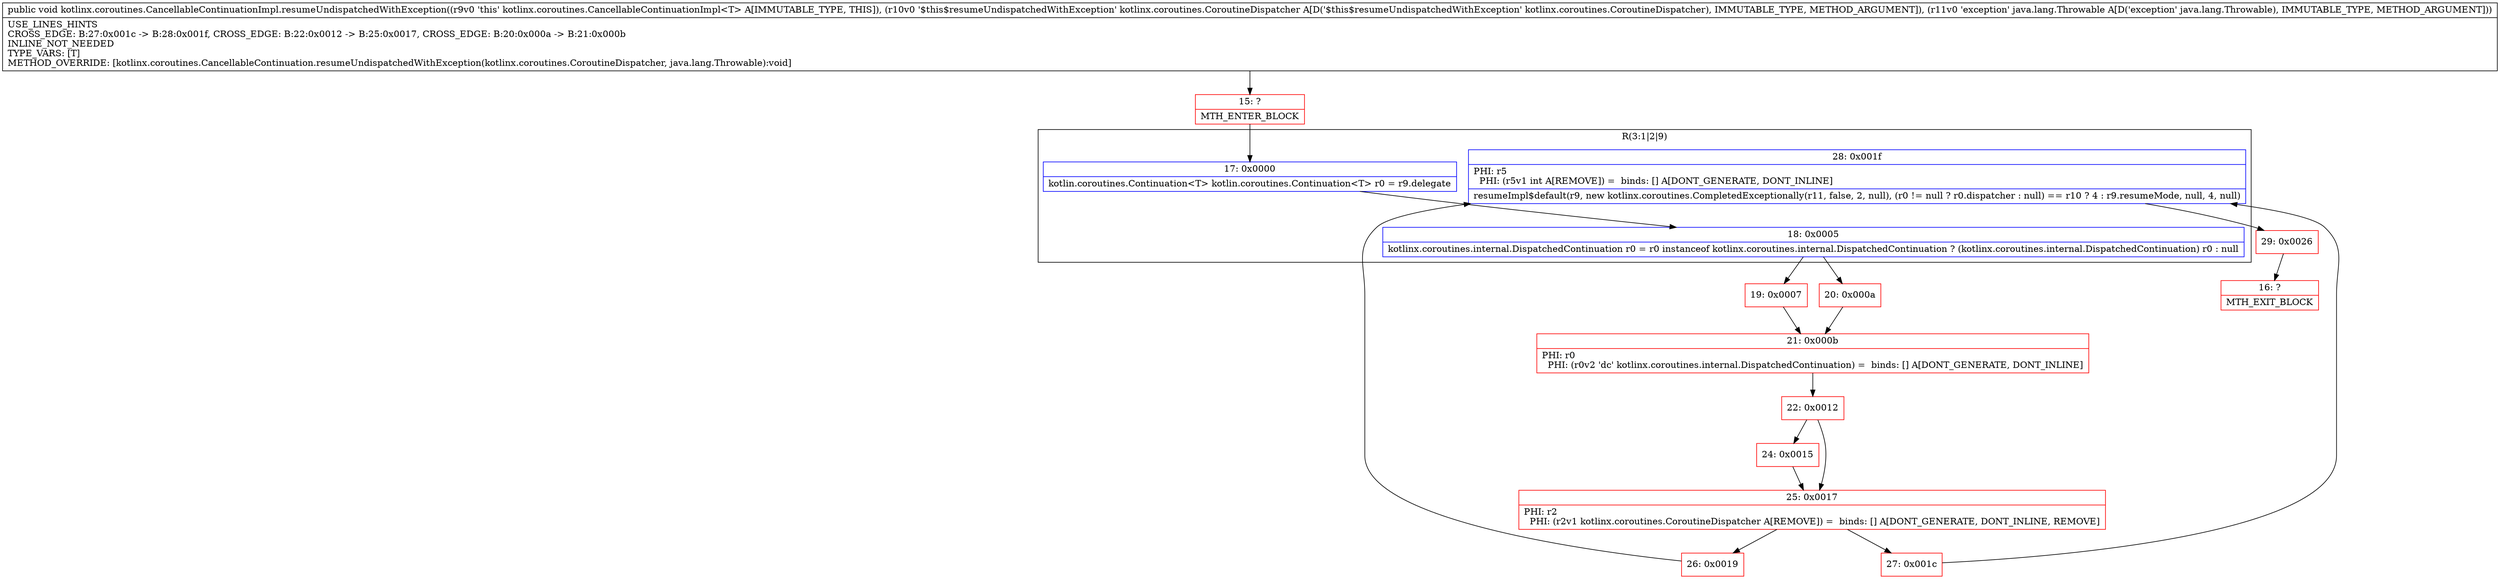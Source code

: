 digraph "CFG forkotlinx.coroutines.CancellableContinuationImpl.resumeUndispatchedWithException(Lkotlinx\/coroutines\/CoroutineDispatcher;Ljava\/lang\/Throwable;)V" {
subgraph cluster_Region_630839039 {
label = "R(3:1|2|9)";
node [shape=record,color=blue];
Node_17 [shape=record,label="{17\:\ 0x0000|kotlin.coroutines.Continuation\<T\> kotlin.coroutines.Continuation\<T\> r0 = r9.delegate\l}"];
Node_18 [shape=record,label="{18\:\ 0x0005|kotlinx.coroutines.internal.DispatchedContinuation r0 = r0 instanceof kotlinx.coroutines.internal.DispatchedContinuation ? (kotlinx.coroutines.internal.DispatchedContinuation) r0 : null\l}"];
Node_28 [shape=record,label="{28\:\ 0x001f|PHI: r5 \l  PHI: (r5v1 int A[REMOVE]) =  binds: [] A[DONT_GENERATE, DONT_INLINE]\l|resumeImpl$default(r9, new kotlinx.coroutines.CompletedExceptionally(r11, false, 2, null), (r0 != null ? r0.dispatcher : null) == r10 ? 4 : r9.resumeMode, null, 4, null)\l}"];
}
Node_15 [shape=record,color=red,label="{15\:\ ?|MTH_ENTER_BLOCK\l}"];
Node_19 [shape=record,color=red,label="{19\:\ 0x0007}"];
Node_21 [shape=record,color=red,label="{21\:\ 0x000b|PHI: r0 \l  PHI: (r0v2 'dc' kotlinx.coroutines.internal.DispatchedContinuation) =  binds: [] A[DONT_GENERATE, DONT_INLINE]\l}"];
Node_22 [shape=record,color=red,label="{22\:\ 0x0012}"];
Node_24 [shape=record,color=red,label="{24\:\ 0x0015}"];
Node_25 [shape=record,color=red,label="{25\:\ 0x0017|PHI: r2 \l  PHI: (r2v1 kotlinx.coroutines.CoroutineDispatcher A[REMOVE]) =  binds: [] A[DONT_GENERATE, DONT_INLINE, REMOVE]\l}"];
Node_26 [shape=record,color=red,label="{26\:\ 0x0019}"];
Node_29 [shape=record,color=red,label="{29\:\ 0x0026}"];
Node_16 [shape=record,color=red,label="{16\:\ ?|MTH_EXIT_BLOCK\l}"];
Node_27 [shape=record,color=red,label="{27\:\ 0x001c}"];
Node_20 [shape=record,color=red,label="{20\:\ 0x000a}"];
MethodNode[shape=record,label="{public void kotlinx.coroutines.CancellableContinuationImpl.resumeUndispatchedWithException((r9v0 'this' kotlinx.coroutines.CancellableContinuationImpl\<T\> A[IMMUTABLE_TYPE, THIS]), (r10v0 '$this$resumeUndispatchedWithException' kotlinx.coroutines.CoroutineDispatcher A[D('$this$resumeUndispatchedWithException' kotlinx.coroutines.CoroutineDispatcher), IMMUTABLE_TYPE, METHOD_ARGUMENT]), (r11v0 'exception' java.lang.Throwable A[D('exception' java.lang.Throwable), IMMUTABLE_TYPE, METHOD_ARGUMENT]))  | USE_LINES_HINTS\lCROSS_EDGE: B:27:0x001c \-\> B:28:0x001f, CROSS_EDGE: B:22:0x0012 \-\> B:25:0x0017, CROSS_EDGE: B:20:0x000a \-\> B:21:0x000b\lINLINE_NOT_NEEDED\lTYPE_VARS: [T]\lMETHOD_OVERRIDE: [kotlinx.coroutines.CancellableContinuation.resumeUndispatchedWithException(kotlinx.coroutines.CoroutineDispatcher, java.lang.Throwable):void]\l}"];
MethodNode -> Node_15;Node_17 -> Node_18;
Node_18 -> Node_19;
Node_18 -> Node_20;
Node_28 -> Node_29;
Node_15 -> Node_17;
Node_19 -> Node_21;
Node_21 -> Node_22;
Node_22 -> Node_24;
Node_22 -> Node_25;
Node_24 -> Node_25;
Node_25 -> Node_26;
Node_25 -> Node_27;
Node_26 -> Node_28;
Node_29 -> Node_16;
Node_27 -> Node_28;
Node_20 -> Node_21;
}

